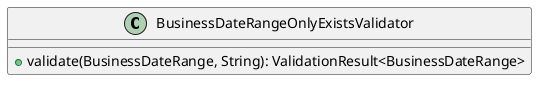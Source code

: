 @startuml

    class BusinessDateRangeOnlyExistsValidator [[BusinessDateRangeOnlyExistsValidator.html]] {
        +validate(BusinessDateRange, String): ValidationResult<BusinessDateRange>
    }

@enduml

